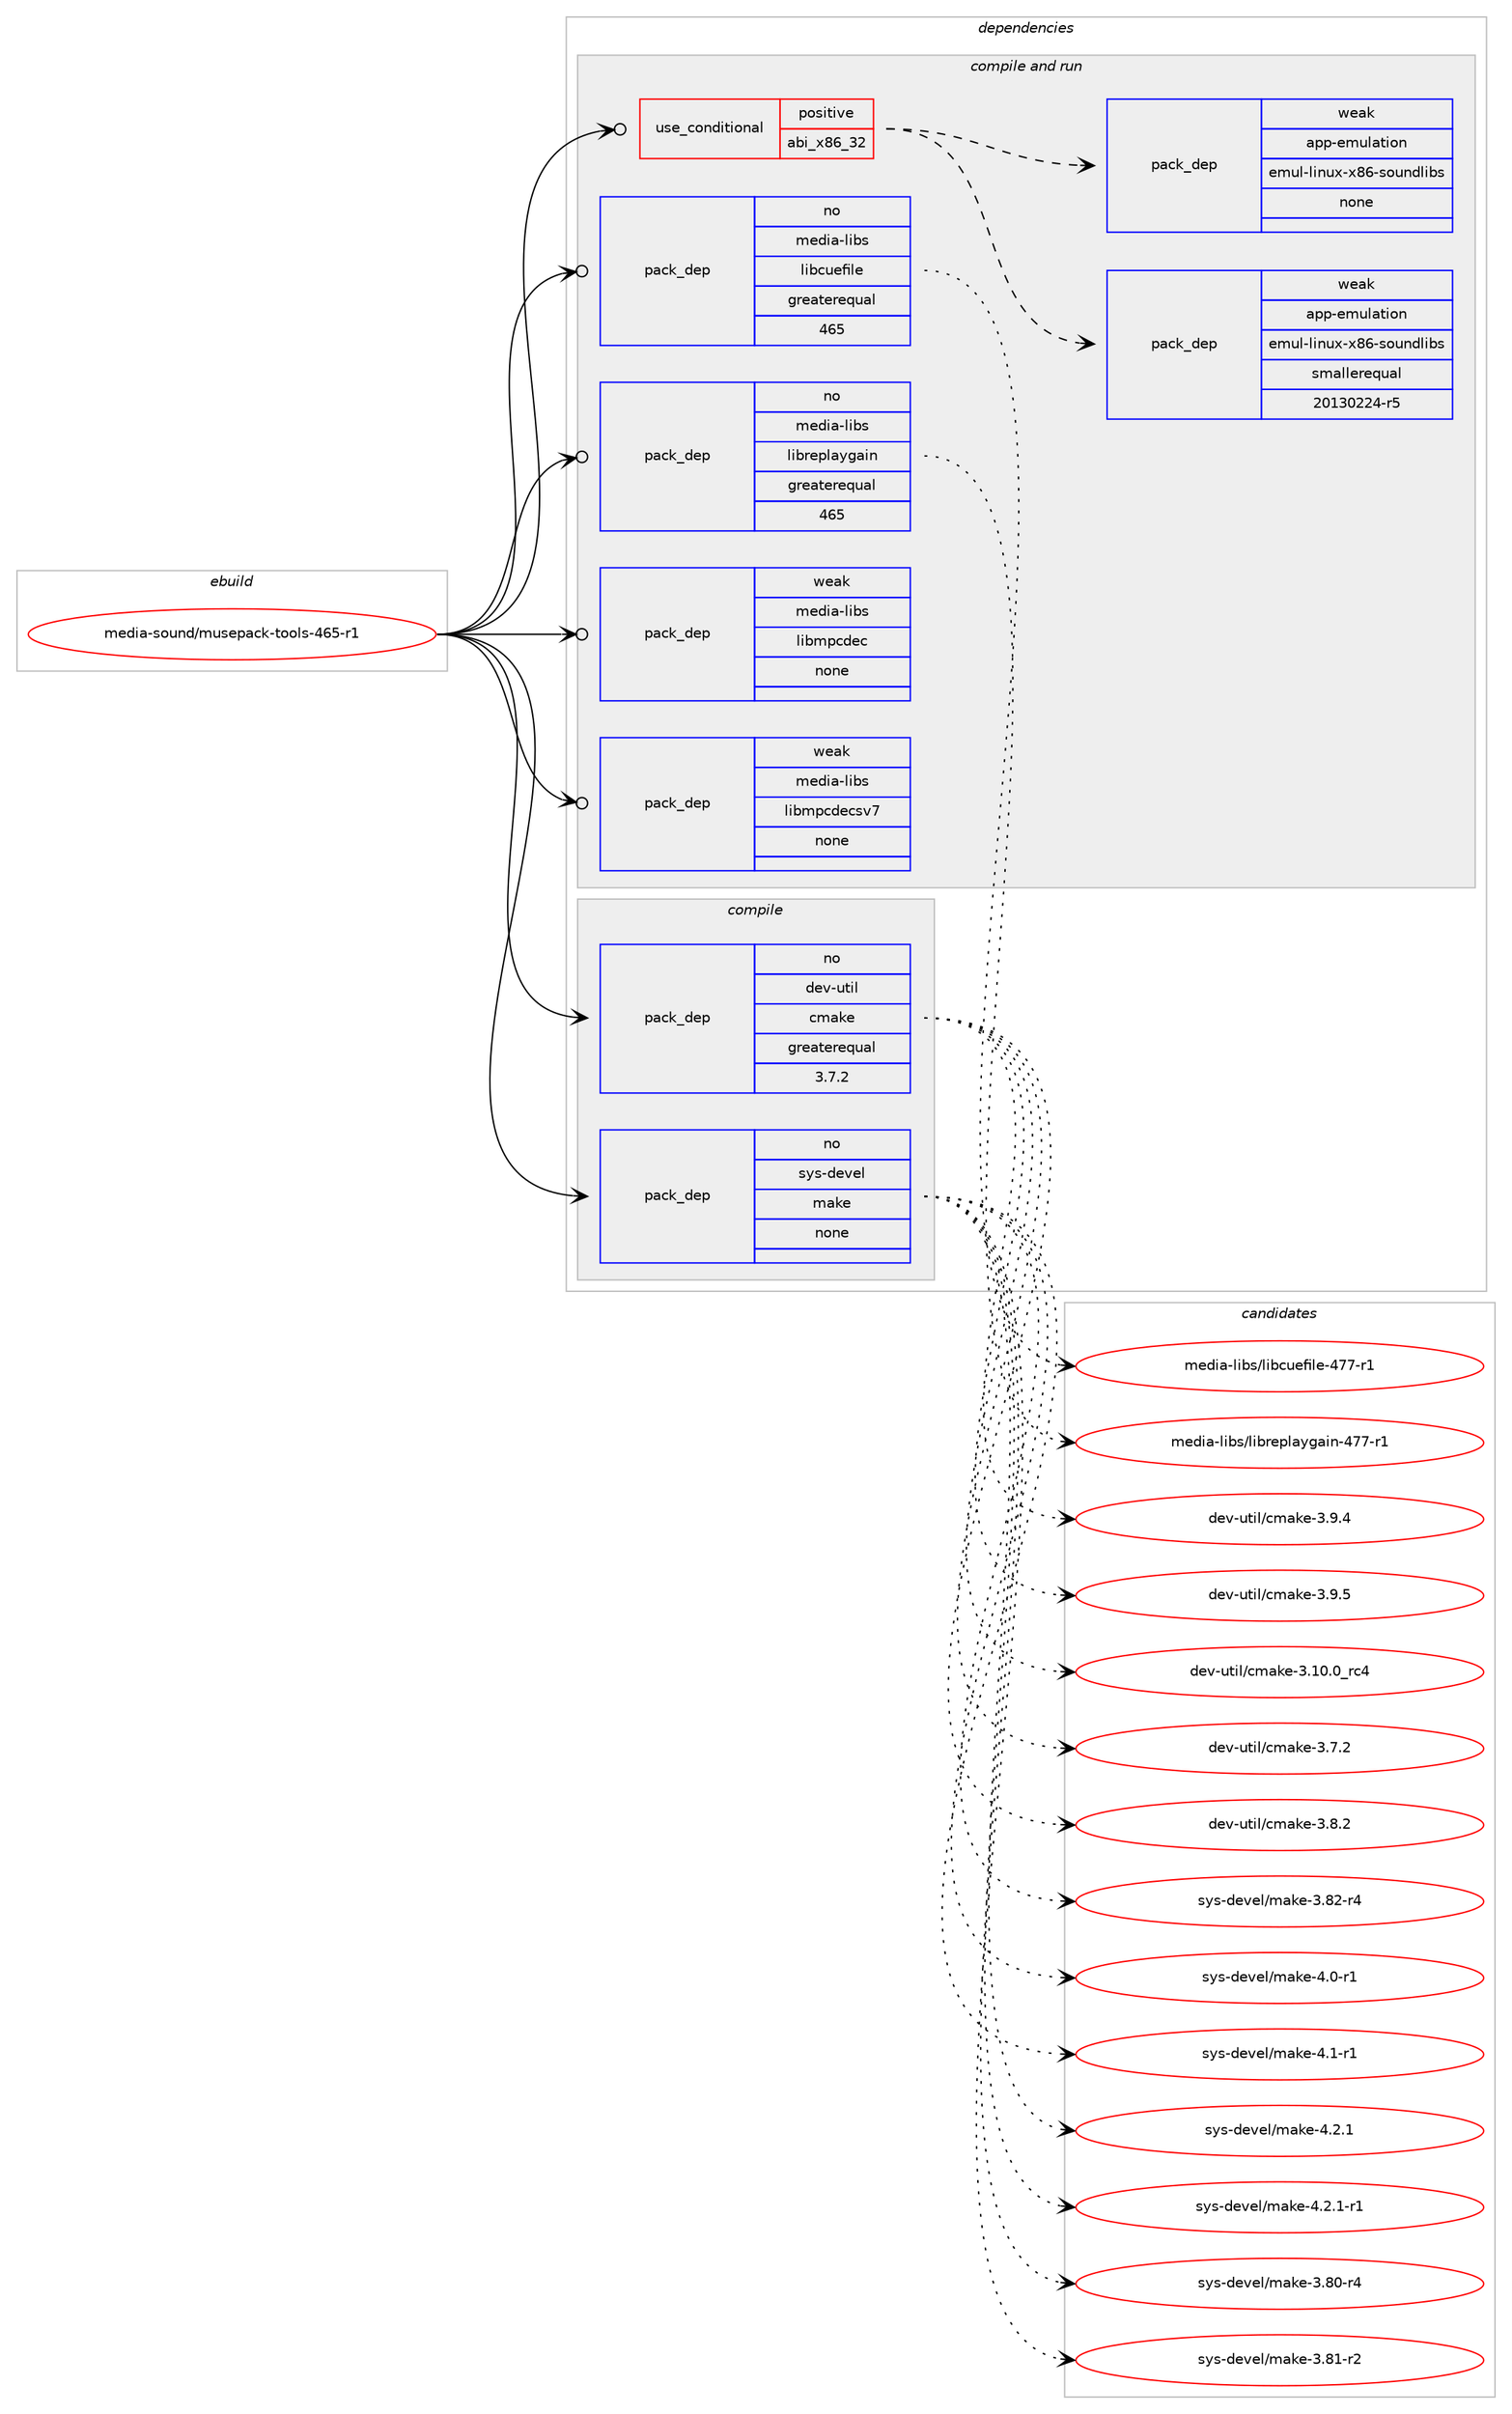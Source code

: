 digraph prolog {

# *************
# Graph options
# *************

newrank=true;
concentrate=true;
compound=true;
graph [rankdir=LR,fontname=Helvetica,fontsize=10,ranksep=1.5];#, ranksep=2.5, nodesep=0.2];
edge  [arrowhead=vee];
node  [fontname=Helvetica,fontsize=10];

# **********
# The ebuild
# **********

subgraph cluster_leftcol {
color=gray;
rank=same;
label=<<i>ebuild</i>>;
id [label="media-sound/musepack-tools-465-r1", color=red, width=4, href="../media-sound/musepack-tools-465-r1.svg"];
}

# ****************
# The dependencies
# ****************

subgraph cluster_midcol {
color=gray;
label=<<i>dependencies</i>>;
subgraph cluster_compile {
fillcolor="#eeeeee";
style=filled;
label=<<i>compile</i>>;
subgraph pack283763 {
dependency384290 [label=<<TABLE BORDER="0" CELLBORDER="1" CELLSPACING="0" CELLPADDING="4" WIDTH="220"><TR><TD ROWSPAN="6" CELLPADDING="30">pack_dep</TD></TR><TR><TD WIDTH="110">no</TD></TR><TR><TD>dev-util</TD></TR><TR><TD>cmake</TD></TR><TR><TD>greaterequal</TD></TR><TR><TD>3.7.2</TD></TR></TABLE>>, shape=none, color=blue];
}
id:e -> dependency384290:w [weight=20,style="solid",arrowhead="vee"];
subgraph pack283764 {
dependency384291 [label=<<TABLE BORDER="0" CELLBORDER="1" CELLSPACING="0" CELLPADDING="4" WIDTH="220"><TR><TD ROWSPAN="6" CELLPADDING="30">pack_dep</TD></TR><TR><TD WIDTH="110">no</TD></TR><TR><TD>sys-devel</TD></TR><TR><TD>make</TD></TR><TR><TD>none</TD></TR><TR><TD></TD></TR></TABLE>>, shape=none, color=blue];
}
id:e -> dependency384291:w [weight=20,style="solid",arrowhead="vee"];
}
subgraph cluster_compileandrun {
fillcolor="#eeeeee";
style=filled;
label=<<i>compile and run</i>>;
subgraph cond94324 {
dependency384292 [label=<<TABLE BORDER="0" CELLBORDER="1" CELLSPACING="0" CELLPADDING="4"><TR><TD ROWSPAN="3" CELLPADDING="10">use_conditional</TD></TR><TR><TD>positive</TD></TR><TR><TD>abi_x86_32</TD></TR></TABLE>>, shape=none, color=red];
subgraph pack283765 {
dependency384293 [label=<<TABLE BORDER="0" CELLBORDER="1" CELLSPACING="0" CELLPADDING="4" WIDTH="220"><TR><TD ROWSPAN="6" CELLPADDING="30">pack_dep</TD></TR><TR><TD WIDTH="110">weak</TD></TR><TR><TD>app-emulation</TD></TR><TR><TD>emul-linux-x86-soundlibs</TD></TR><TR><TD>smallerequal</TD></TR><TR><TD>20130224-r5</TD></TR></TABLE>>, shape=none, color=blue];
}
dependency384292:e -> dependency384293:w [weight=20,style="dashed",arrowhead="vee"];
subgraph pack283766 {
dependency384294 [label=<<TABLE BORDER="0" CELLBORDER="1" CELLSPACING="0" CELLPADDING="4" WIDTH="220"><TR><TD ROWSPAN="6" CELLPADDING="30">pack_dep</TD></TR><TR><TD WIDTH="110">weak</TD></TR><TR><TD>app-emulation</TD></TR><TR><TD>emul-linux-x86-soundlibs</TD></TR><TR><TD>none</TD></TR><TR><TD></TD></TR></TABLE>>, shape=none, color=blue];
}
dependency384292:e -> dependency384294:w [weight=20,style="dashed",arrowhead="vee"];
}
id:e -> dependency384292:w [weight=20,style="solid",arrowhead="odotvee"];
subgraph pack283767 {
dependency384295 [label=<<TABLE BORDER="0" CELLBORDER="1" CELLSPACING="0" CELLPADDING="4" WIDTH="220"><TR><TD ROWSPAN="6" CELLPADDING="30">pack_dep</TD></TR><TR><TD WIDTH="110">no</TD></TR><TR><TD>media-libs</TD></TR><TR><TD>libcuefile</TD></TR><TR><TD>greaterequal</TD></TR><TR><TD>465</TD></TR></TABLE>>, shape=none, color=blue];
}
id:e -> dependency384295:w [weight=20,style="solid",arrowhead="odotvee"];
subgraph pack283768 {
dependency384296 [label=<<TABLE BORDER="0" CELLBORDER="1" CELLSPACING="0" CELLPADDING="4" WIDTH="220"><TR><TD ROWSPAN="6" CELLPADDING="30">pack_dep</TD></TR><TR><TD WIDTH="110">no</TD></TR><TR><TD>media-libs</TD></TR><TR><TD>libreplaygain</TD></TR><TR><TD>greaterequal</TD></TR><TR><TD>465</TD></TR></TABLE>>, shape=none, color=blue];
}
id:e -> dependency384296:w [weight=20,style="solid",arrowhead="odotvee"];
subgraph pack283769 {
dependency384297 [label=<<TABLE BORDER="0" CELLBORDER="1" CELLSPACING="0" CELLPADDING="4" WIDTH="220"><TR><TD ROWSPAN="6" CELLPADDING="30">pack_dep</TD></TR><TR><TD WIDTH="110">weak</TD></TR><TR><TD>media-libs</TD></TR><TR><TD>libmpcdec</TD></TR><TR><TD>none</TD></TR><TR><TD></TD></TR></TABLE>>, shape=none, color=blue];
}
id:e -> dependency384297:w [weight=20,style="solid",arrowhead="odotvee"];
subgraph pack283770 {
dependency384298 [label=<<TABLE BORDER="0" CELLBORDER="1" CELLSPACING="0" CELLPADDING="4" WIDTH="220"><TR><TD ROWSPAN="6" CELLPADDING="30">pack_dep</TD></TR><TR><TD WIDTH="110">weak</TD></TR><TR><TD>media-libs</TD></TR><TR><TD>libmpcdecsv7</TD></TR><TR><TD>none</TD></TR><TR><TD></TD></TR></TABLE>>, shape=none, color=blue];
}
id:e -> dependency384298:w [weight=20,style="solid",arrowhead="odotvee"];
}
subgraph cluster_run {
fillcolor="#eeeeee";
style=filled;
label=<<i>run</i>>;
}
}

# **************
# The candidates
# **************

subgraph cluster_choices {
rank=same;
color=gray;
label=<<i>candidates</i>>;

subgraph choice283763 {
color=black;
nodesep=1;
choice1001011184511711610510847991099710710145514649484648951149952 [label="dev-util/cmake-3.10.0_rc4", color=red, width=4,href="../dev-util/cmake-3.10.0_rc4.svg"];
choice10010111845117116105108479910997107101455146554650 [label="dev-util/cmake-3.7.2", color=red, width=4,href="../dev-util/cmake-3.7.2.svg"];
choice10010111845117116105108479910997107101455146564650 [label="dev-util/cmake-3.8.2", color=red, width=4,href="../dev-util/cmake-3.8.2.svg"];
choice10010111845117116105108479910997107101455146574652 [label="dev-util/cmake-3.9.4", color=red, width=4,href="../dev-util/cmake-3.9.4.svg"];
choice10010111845117116105108479910997107101455146574653 [label="dev-util/cmake-3.9.5", color=red, width=4,href="../dev-util/cmake-3.9.5.svg"];
dependency384290:e -> choice1001011184511711610510847991099710710145514649484648951149952:w [style=dotted,weight="100"];
dependency384290:e -> choice10010111845117116105108479910997107101455146554650:w [style=dotted,weight="100"];
dependency384290:e -> choice10010111845117116105108479910997107101455146564650:w [style=dotted,weight="100"];
dependency384290:e -> choice10010111845117116105108479910997107101455146574652:w [style=dotted,weight="100"];
dependency384290:e -> choice10010111845117116105108479910997107101455146574653:w [style=dotted,weight="100"];
}
subgraph choice283764 {
color=black;
nodesep=1;
choice11512111545100101118101108471099710710145514656484511452 [label="sys-devel/make-3.80-r4", color=red, width=4,href="../sys-devel/make-3.80-r4.svg"];
choice11512111545100101118101108471099710710145514656494511450 [label="sys-devel/make-3.81-r2", color=red, width=4,href="../sys-devel/make-3.81-r2.svg"];
choice11512111545100101118101108471099710710145514656504511452 [label="sys-devel/make-3.82-r4", color=red, width=4,href="../sys-devel/make-3.82-r4.svg"];
choice115121115451001011181011084710997107101455246484511449 [label="sys-devel/make-4.0-r1", color=red, width=4,href="../sys-devel/make-4.0-r1.svg"];
choice115121115451001011181011084710997107101455246494511449 [label="sys-devel/make-4.1-r1", color=red, width=4,href="../sys-devel/make-4.1-r1.svg"];
choice115121115451001011181011084710997107101455246504649 [label="sys-devel/make-4.2.1", color=red, width=4,href="../sys-devel/make-4.2.1.svg"];
choice1151211154510010111810110847109971071014552465046494511449 [label="sys-devel/make-4.2.1-r1", color=red, width=4,href="../sys-devel/make-4.2.1-r1.svg"];
dependency384291:e -> choice11512111545100101118101108471099710710145514656484511452:w [style=dotted,weight="100"];
dependency384291:e -> choice11512111545100101118101108471099710710145514656494511450:w [style=dotted,weight="100"];
dependency384291:e -> choice11512111545100101118101108471099710710145514656504511452:w [style=dotted,weight="100"];
dependency384291:e -> choice115121115451001011181011084710997107101455246484511449:w [style=dotted,weight="100"];
dependency384291:e -> choice115121115451001011181011084710997107101455246494511449:w [style=dotted,weight="100"];
dependency384291:e -> choice115121115451001011181011084710997107101455246504649:w [style=dotted,weight="100"];
dependency384291:e -> choice1151211154510010111810110847109971071014552465046494511449:w [style=dotted,weight="100"];
}
subgraph choice283765 {
color=black;
nodesep=1;
}
subgraph choice283766 {
color=black;
nodesep=1;
}
subgraph choice283767 {
color=black;
nodesep=1;
choice109101100105974510810598115471081059899117101102105108101455255554511449 [label="media-libs/libcuefile-477-r1", color=red, width=4,href="../media-libs/libcuefile-477-r1.svg"];
dependency384295:e -> choice109101100105974510810598115471081059899117101102105108101455255554511449:w [style=dotted,weight="100"];
}
subgraph choice283768 {
color=black;
nodesep=1;
choice10910110010597451081059811547108105981141011121089712110397105110455255554511449 [label="media-libs/libreplaygain-477-r1", color=red, width=4,href="../media-libs/libreplaygain-477-r1.svg"];
dependency384296:e -> choice10910110010597451081059811547108105981141011121089712110397105110455255554511449:w [style=dotted,weight="100"];
}
subgraph choice283769 {
color=black;
nodesep=1;
}
subgraph choice283770 {
color=black;
nodesep=1;
}
}

}
